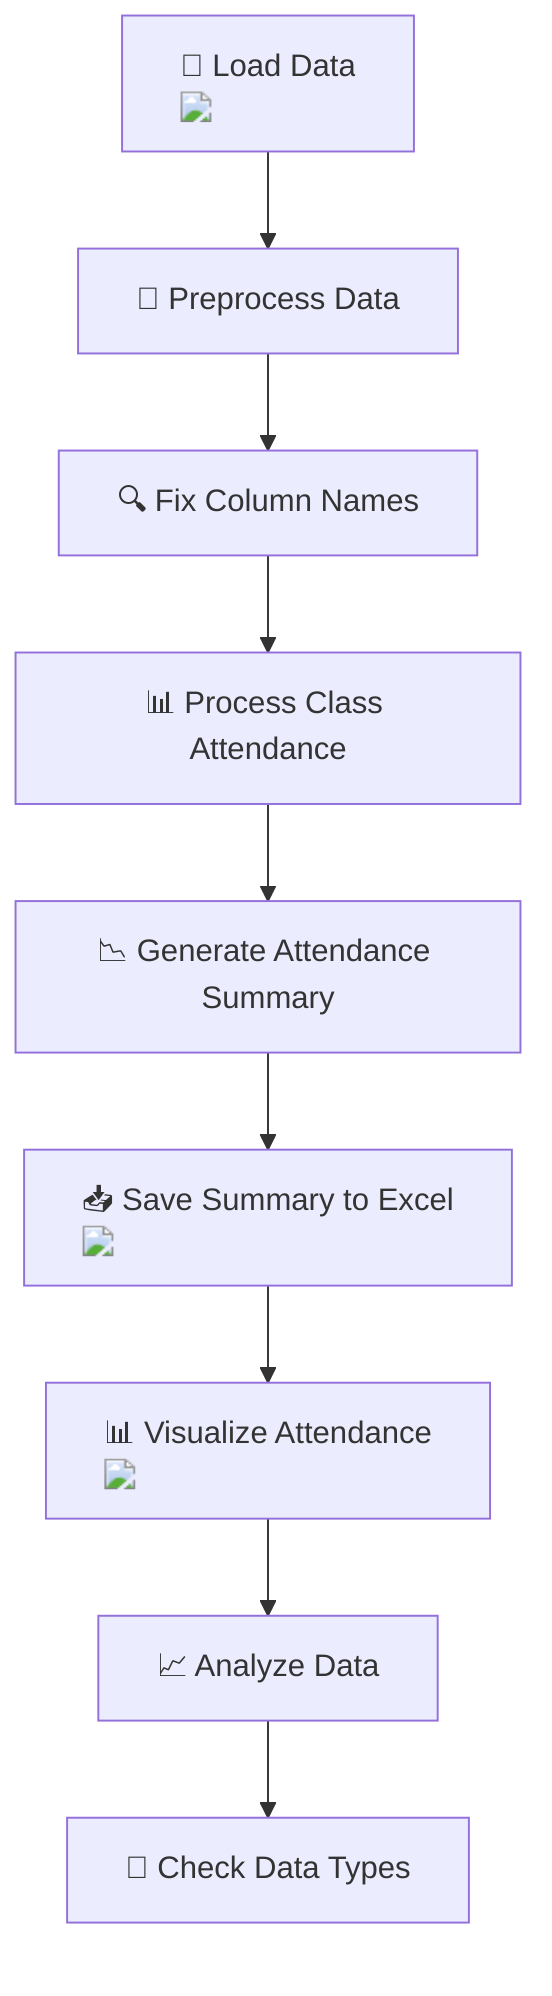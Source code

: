 graph TD;
    A["📂 Load Data <img src='file.svg' />"] --> B["🧼 Preprocess Data"];
    B --> C["🔍 Fix Column Names"];
    C --> D["📊 Process Class Attendance"];
    D --> E["📉 Generate Attendance Summary"];
    E --> F["📥 Save Summary to Excel <img src='file.svg' />"];
    F --> G["📊 Visualize Attendance <img src='barplot_template.svg' />"];
    G --> H["📈 Analyze Data"];
    H --> I["💾 Check Data Types"];